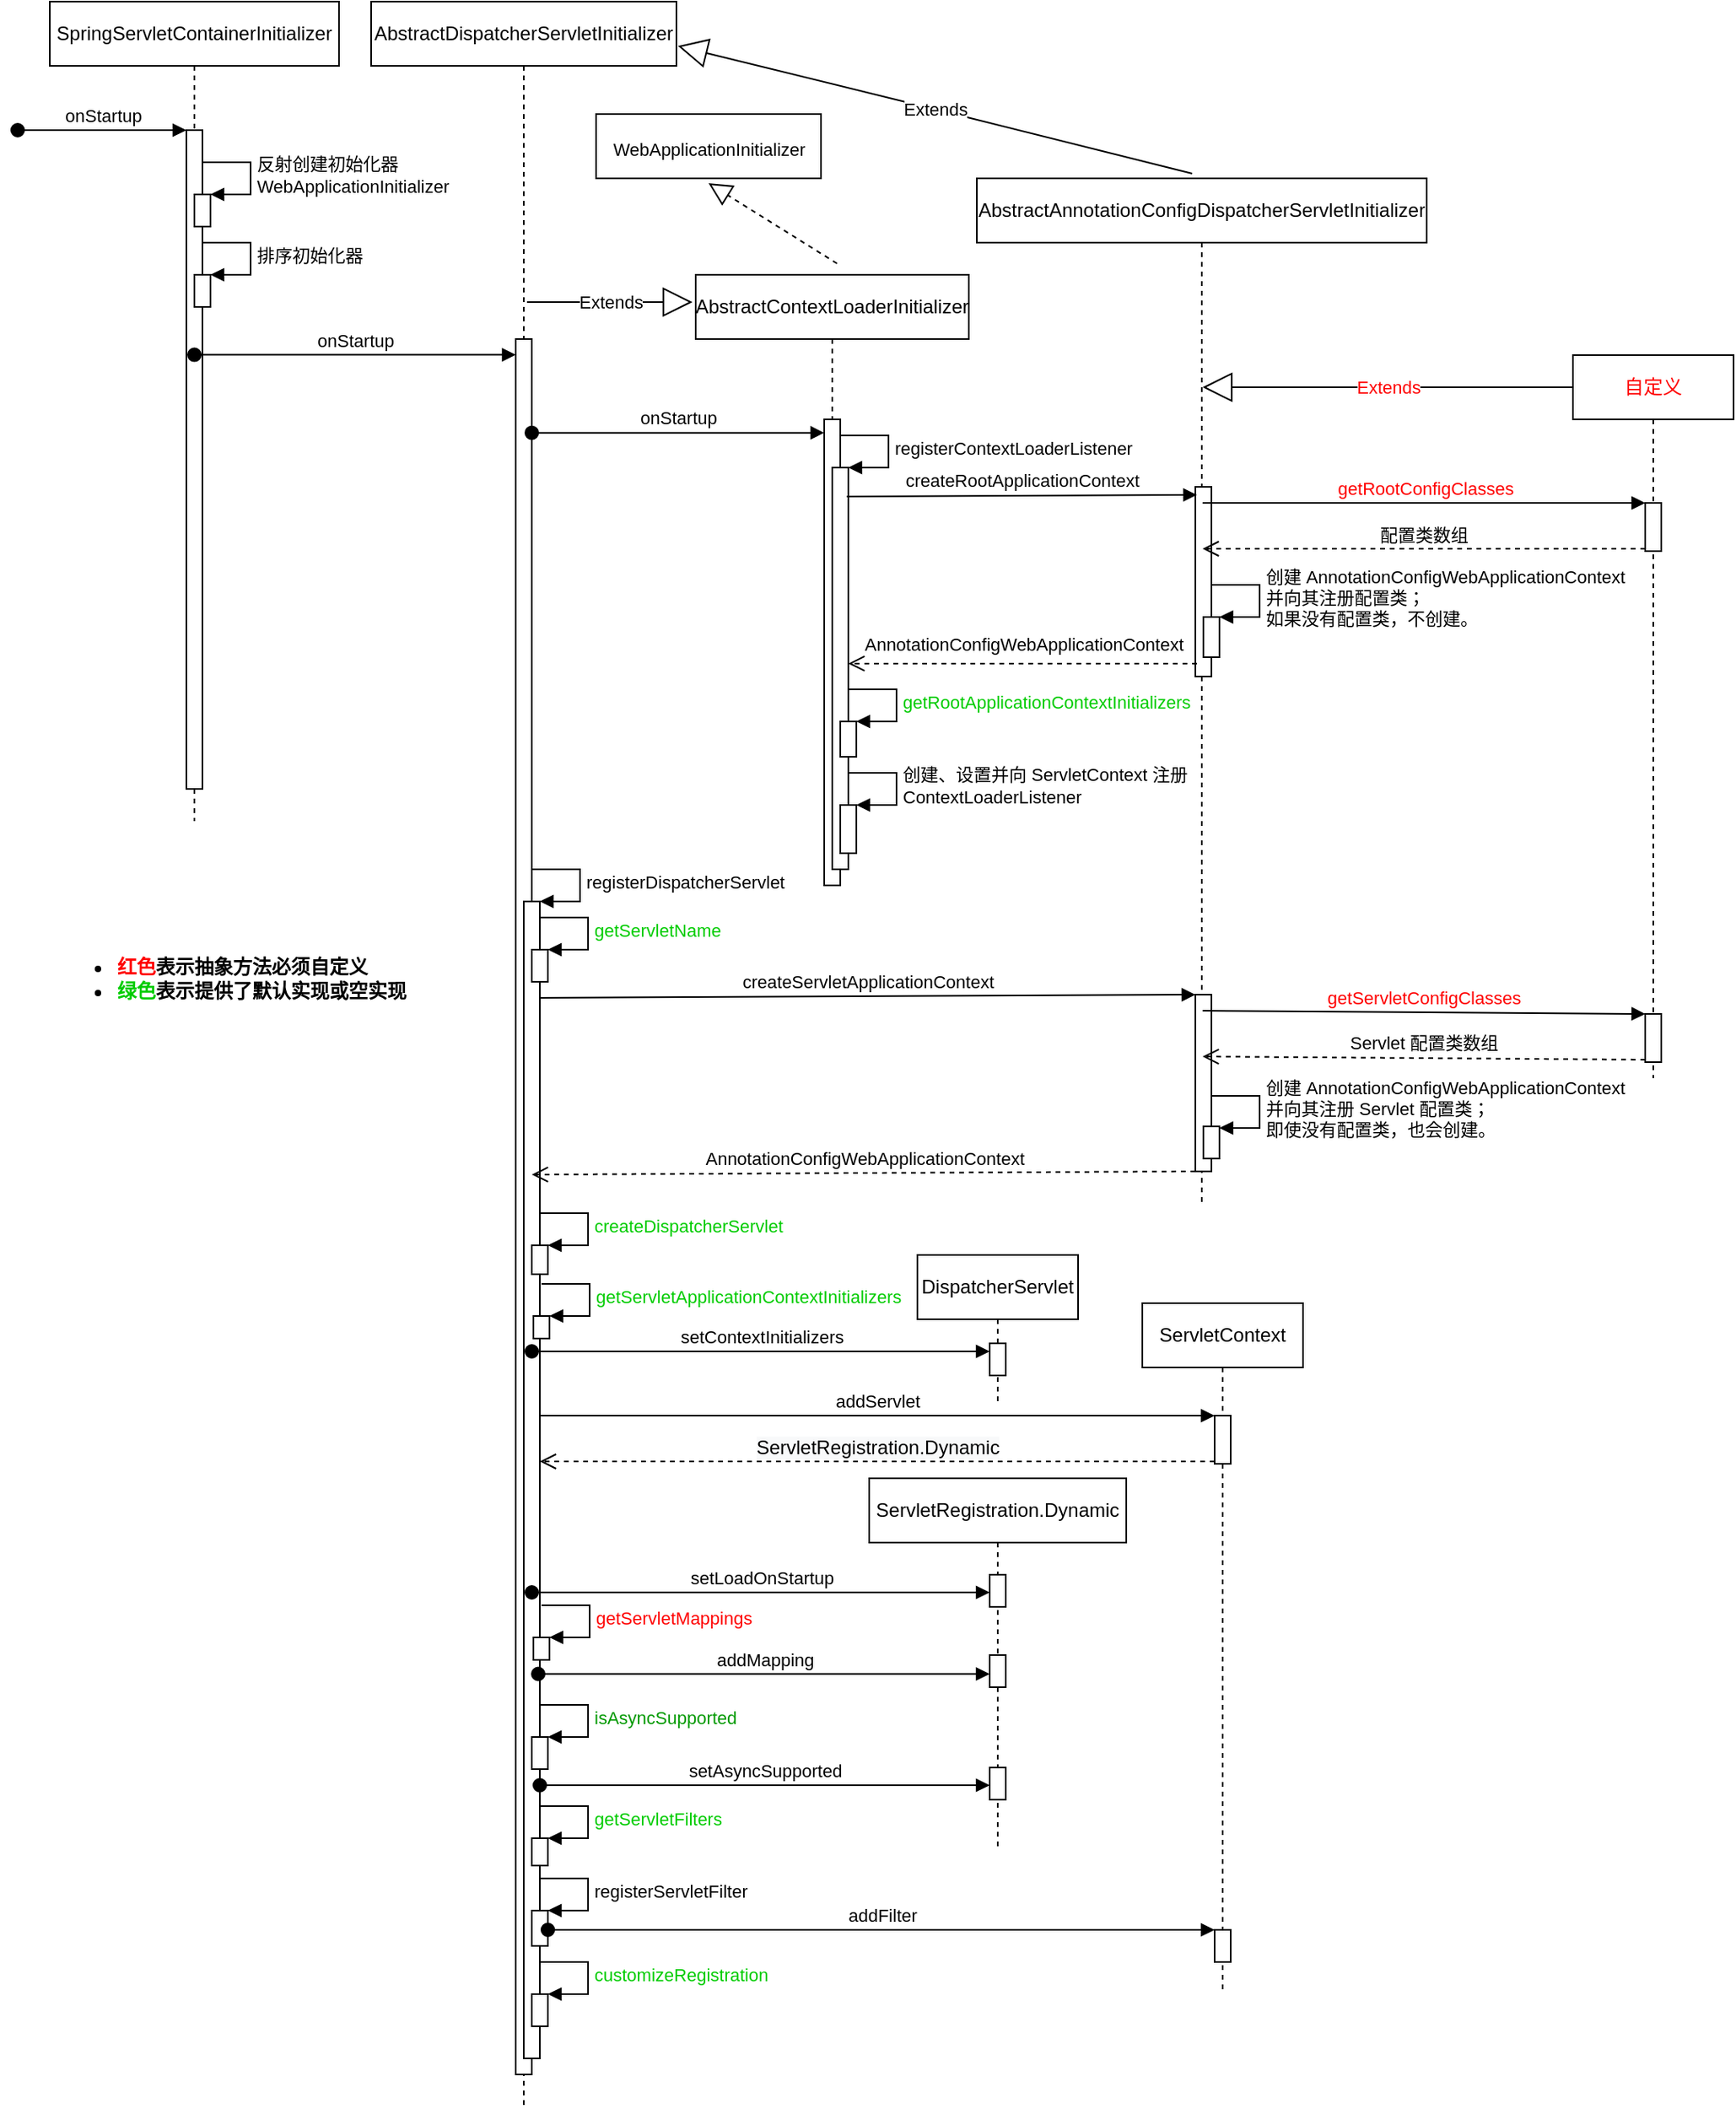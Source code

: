 <mxfile version="19.0.3" type="device"><diagram id="gr-QlPtTV0O7ZBV40Wtb" name="第 1 页"><mxGraphModel dx="942" dy="685" grid="1" gridSize="10" guides="1" tooltips="1" connect="1" arrows="1" fold="1" page="1" pageScale="1" pageWidth="827" pageHeight="1169" math="0" shadow="0"><root><mxCell id="0"/><mxCell id="1" parent="0"/><mxCell id="afPq-35f56I14CcNxfiK-1" value="SpringServletContainerInitializer" style="shape=umlLifeline;perimeter=lifelinePerimeter;whiteSpace=wrap;html=1;container=1;collapsible=0;recursiveResize=0;outlineConnect=0;" vertex="1" parent="1"><mxGeometry x="30" y="40" width="180" height="510" as="geometry"/></mxCell><mxCell id="afPq-35f56I14CcNxfiK-4" value="" style="html=1;points=[];perimeter=orthogonalPerimeter;" vertex="1" parent="afPq-35f56I14CcNxfiK-1"><mxGeometry x="85" y="80" width="10" height="410" as="geometry"/></mxCell><mxCell id="afPq-35f56I14CcNxfiK-5" value="onStartup" style="html=1;verticalAlign=bottom;startArrow=oval;endArrow=block;startSize=8;rounded=0;" edge="1" target="afPq-35f56I14CcNxfiK-4" parent="afPq-35f56I14CcNxfiK-1"><mxGeometry relative="1" as="geometry"><mxPoint x="-20" y="80" as="sourcePoint"/></mxGeometry></mxCell><mxCell id="afPq-35f56I14CcNxfiK-6" value="" style="html=1;points=[];perimeter=orthogonalPerimeter;" vertex="1" parent="afPq-35f56I14CcNxfiK-1"><mxGeometry x="90" y="120" width="10" height="20" as="geometry"/></mxCell><mxCell id="afPq-35f56I14CcNxfiK-7" value="反射创建初始化器&lt;br&gt;WebApplicationInitializer" style="edgeStyle=orthogonalEdgeStyle;html=1;align=left;spacingLeft=2;endArrow=block;rounded=0;entryX=1;entryY=0;" edge="1" target="afPq-35f56I14CcNxfiK-6" parent="afPq-35f56I14CcNxfiK-1"><mxGeometry relative="1" as="geometry"><mxPoint x="95" y="100" as="sourcePoint"/><Array as="points"><mxPoint x="125" y="100"/></Array></mxGeometry></mxCell><mxCell id="afPq-35f56I14CcNxfiK-8" value="" style="html=1;points=[];perimeter=orthogonalPerimeter;" vertex="1" parent="afPq-35f56I14CcNxfiK-1"><mxGeometry x="90" y="170" width="10" height="20" as="geometry"/></mxCell><mxCell id="afPq-35f56I14CcNxfiK-9" value="排序初始化器" style="edgeStyle=orthogonalEdgeStyle;html=1;align=left;spacingLeft=2;endArrow=block;rounded=0;entryX=1;entryY=0;" edge="1" target="afPq-35f56I14CcNxfiK-8" parent="afPq-35f56I14CcNxfiK-1"><mxGeometry relative="1" as="geometry"><mxPoint x="95" y="150" as="sourcePoint"/><Array as="points"><mxPoint x="125" y="150"/></Array></mxGeometry></mxCell><mxCell id="afPq-35f56I14CcNxfiK-3" value="AbstractDispatcherServletInitializer" style="shape=umlLifeline;perimeter=lifelinePerimeter;whiteSpace=wrap;html=1;container=1;collapsible=0;recursiveResize=0;outlineConnect=0;" vertex="1" parent="1"><mxGeometry x="230" y="40" width="190" height="1310" as="geometry"/></mxCell><mxCell id="afPq-35f56I14CcNxfiK-10" value="" style="html=1;points=[];perimeter=orthogonalPerimeter;" vertex="1" parent="afPq-35f56I14CcNxfiK-3"><mxGeometry x="90" y="210" width="10" height="1080" as="geometry"/></mxCell><mxCell id="afPq-35f56I14CcNxfiK-41" value="" style="html=1;points=[];perimeter=orthogonalPerimeter;" vertex="1" parent="afPq-35f56I14CcNxfiK-3"><mxGeometry x="95" y="560" width="10" height="720" as="geometry"/></mxCell><mxCell id="afPq-35f56I14CcNxfiK-42" value="registerDispatcherServlet" style="edgeStyle=orthogonalEdgeStyle;html=1;align=left;spacingLeft=2;endArrow=block;rounded=0;entryX=1;entryY=0;" edge="1" target="afPq-35f56I14CcNxfiK-41" parent="afPq-35f56I14CcNxfiK-3"><mxGeometry relative="1" as="geometry"><mxPoint x="100" y="540" as="sourcePoint"/><Array as="points"><mxPoint x="130" y="540"/></Array></mxGeometry></mxCell><mxCell id="afPq-35f56I14CcNxfiK-43" value="" style="html=1;points=[];perimeter=orthogonalPerimeter;" vertex="1" parent="afPq-35f56I14CcNxfiK-3"><mxGeometry x="100" y="590" width="10" height="20" as="geometry"/></mxCell><mxCell id="afPq-35f56I14CcNxfiK-44" value="&lt;font color=&quot;#00cc00&quot;&gt;getServletName&lt;/font&gt;" style="edgeStyle=orthogonalEdgeStyle;html=1;align=left;spacingLeft=2;endArrow=block;rounded=0;entryX=1;entryY=0;" edge="1" target="afPq-35f56I14CcNxfiK-43" parent="afPq-35f56I14CcNxfiK-3"><mxGeometry relative="1" as="geometry"><mxPoint x="105" y="570" as="sourcePoint"/><Array as="points"><mxPoint x="135" y="570"/></Array></mxGeometry></mxCell><mxCell id="afPq-35f56I14CcNxfiK-53" value="" style="html=1;points=[];perimeter=orthogonalPerimeter;fontColor=#000000;" vertex="1" parent="afPq-35f56I14CcNxfiK-3"><mxGeometry x="100" y="774" width="10" height="18" as="geometry"/></mxCell><mxCell id="afPq-35f56I14CcNxfiK-54" value="&lt;font color=&quot;#00cc00&quot;&gt;createDispatcherServlet&lt;/font&gt;" style="edgeStyle=orthogonalEdgeStyle;html=1;align=left;spacingLeft=2;endArrow=block;rounded=0;entryX=1;entryY=0;fontColor=#000000;" edge="1" target="afPq-35f56I14CcNxfiK-53" parent="afPq-35f56I14CcNxfiK-3"><mxGeometry relative="1" as="geometry"><mxPoint x="105" y="754" as="sourcePoint"/><Array as="points"><mxPoint x="135" y="754"/></Array></mxGeometry></mxCell><mxCell id="afPq-35f56I14CcNxfiK-55" value="" style="html=1;points=[];perimeter=orthogonalPerimeter;fontColor=#000000;" vertex="1" parent="afPq-35f56I14CcNxfiK-3"><mxGeometry x="101" y="818" width="10" height="14" as="geometry"/></mxCell><mxCell id="afPq-35f56I14CcNxfiK-56" value="&lt;font color=&quot;#00cc00&quot;&gt;getServletApplicationContextInitializers&lt;/font&gt;" style="edgeStyle=orthogonalEdgeStyle;html=1;align=left;spacingLeft=2;endArrow=block;rounded=0;entryX=1;entryY=0;fontColor=#000000;" edge="1" target="afPq-35f56I14CcNxfiK-55" parent="afPq-35f56I14CcNxfiK-3"><mxGeometry relative="1" as="geometry"><mxPoint x="106" y="798" as="sourcePoint"/><Array as="points"><mxPoint x="136" y="798"/></Array></mxGeometry></mxCell><mxCell id="afPq-35f56I14CcNxfiK-61" value="" style="html=1;points=[];perimeter=orthogonalPerimeter;fontColor=#000000;" vertex="1" parent="afPq-35f56I14CcNxfiK-3"><mxGeometry x="101" y="1018" width="10" height="14" as="geometry"/></mxCell><mxCell id="afPq-35f56I14CcNxfiK-62" value="&lt;font color=&quot;#ff0000&quot;&gt;getServletMappings&lt;/font&gt;" style="edgeStyle=orthogonalEdgeStyle;html=1;align=left;spacingLeft=2;endArrow=block;rounded=0;entryX=1;entryY=0;fontColor=#000000;" edge="1" target="afPq-35f56I14CcNxfiK-61" parent="afPq-35f56I14CcNxfiK-3"><mxGeometry relative="1" as="geometry"><mxPoint x="106" y="998" as="sourcePoint"/><Array as="points"><mxPoint x="136" y="998"/></Array></mxGeometry></mxCell><mxCell id="afPq-35f56I14CcNxfiK-70" value="" style="html=1;points=[];perimeter=orthogonalPerimeter;fontColor=#000000;" vertex="1" parent="afPq-35f56I14CcNxfiK-3"><mxGeometry x="100" y="1080" width="10" height="20" as="geometry"/></mxCell><mxCell id="afPq-35f56I14CcNxfiK-71" value="&lt;font color=&quot;#009900&quot;&gt;isAsyncSupported&lt;/font&gt;" style="edgeStyle=orthogonalEdgeStyle;html=1;align=left;spacingLeft=2;endArrow=block;rounded=0;entryX=1;entryY=0;fontColor=#000000;" edge="1" target="afPq-35f56I14CcNxfiK-70" parent="afPq-35f56I14CcNxfiK-3"><mxGeometry relative="1" as="geometry"><mxPoint x="105" y="1060" as="sourcePoint"/><Array as="points"><mxPoint x="135" y="1060"/></Array></mxGeometry></mxCell><mxCell id="afPq-35f56I14CcNxfiK-74" value="" style="html=1;points=[];perimeter=orthogonalPerimeter;fontColor=#000000;" vertex="1" parent="afPq-35f56I14CcNxfiK-3"><mxGeometry x="100" y="1143" width="10" height="17" as="geometry"/></mxCell><mxCell id="afPq-35f56I14CcNxfiK-75" value="&lt;font color=&quot;#00cc00&quot;&gt;getServletFilters&lt;/font&gt;" style="edgeStyle=orthogonalEdgeStyle;html=1;align=left;spacingLeft=2;endArrow=block;rounded=0;entryX=1;entryY=0;fontColor=#000000;" edge="1" target="afPq-35f56I14CcNxfiK-74" parent="afPq-35f56I14CcNxfiK-3"><mxGeometry relative="1" as="geometry"><mxPoint x="105" y="1123" as="sourcePoint"/><Array as="points"><mxPoint x="135" y="1123"/></Array></mxGeometry></mxCell><mxCell id="afPq-35f56I14CcNxfiK-76" value="" style="html=1;points=[];perimeter=orthogonalPerimeter;fontColor=#000000;" vertex="1" parent="afPq-35f56I14CcNxfiK-3"><mxGeometry x="100" y="1188" width="10" height="22" as="geometry"/></mxCell><mxCell id="afPq-35f56I14CcNxfiK-77" value="registerServletFilter" style="edgeStyle=orthogonalEdgeStyle;html=1;align=left;spacingLeft=2;endArrow=block;rounded=0;entryX=1;entryY=0;fontColor=#000000;" edge="1" target="afPq-35f56I14CcNxfiK-76" parent="afPq-35f56I14CcNxfiK-3"><mxGeometry relative="1" as="geometry"><mxPoint x="105" y="1168" as="sourcePoint"/><Array as="points"><mxPoint x="135" y="1168"/></Array></mxGeometry></mxCell><mxCell id="afPq-35f56I14CcNxfiK-78" value="" style="html=1;points=[];perimeter=orthogonalPerimeter;fontColor=#000000;" vertex="1" parent="afPq-35f56I14CcNxfiK-3"><mxGeometry x="100" y="1240" width="10" height="20" as="geometry"/></mxCell><mxCell id="afPq-35f56I14CcNxfiK-79" value="&lt;font color=&quot;#00cc00&quot;&gt;customizeRegistration&lt;/font&gt;" style="edgeStyle=orthogonalEdgeStyle;html=1;align=left;spacingLeft=2;endArrow=block;rounded=0;entryX=1;entryY=0;fontColor=#000000;" edge="1" target="afPq-35f56I14CcNxfiK-78" parent="afPq-35f56I14CcNxfiK-3"><mxGeometry relative="1" as="geometry"><mxPoint x="105" y="1220" as="sourcePoint"/><Array as="points"><mxPoint x="135" y="1220"/></Array></mxGeometry></mxCell><mxCell id="afPq-35f56I14CcNxfiK-11" value="onStartup" style="html=1;verticalAlign=bottom;startArrow=oval;endArrow=block;startSize=8;rounded=0;exitX=0.5;exitY=0.341;exitDx=0;exitDy=0;exitPerimeter=0;" edge="1" target="afPq-35f56I14CcNxfiK-10" parent="1" source="afPq-35f56I14CcNxfiK-4"><mxGeometry relative="1" as="geometry"><mxPoint x="305" y="260" as="sourcePoint"/></mxGeometry></mxCell><mxCell id="afPq-35f56I14CcNxfiK-13" value="AbstractContextLoaderInitializer" style="shape=umlLifeline;perimeter=lifelinePerimeter;whiteSpace=wrap;html=1;container=1;collapsible=0;recursiveResize=0;outlineConnect=0;" vertex="1" parent="1"><mxGeometry x="432" y="210" width="170" height="380" as="geometry"/></mxCell><mxCell id="afPq-35f56I14CcNxfiK-20" value="" style="html=1;points=[];perimeter=orthogonalPerimeter;" vertex="1" parent="afPq-35f56I14CcNxfiK-13"><mxGeometry x="80" y="90" width="10" height="290" as="geometry"/></mxCell><mxCell id="afPq-35f56I14CcNxfiK-23" value="" style="html=1;points=[];perimeter=orthogonalPerimeter;" vertex="1" parent="afPq-35f56I14CcNxfiK-13"><mxGeometry x="85" y="120" width="10" height="250" as="geometry"/></mxCell><mxCell id="afPq-35f56I14CcNxfiK-24" value="registerContextLoaderListener" style="edgeStyle=orthogonalEdgeStyle;html=1;align=left;spacingLeft=2;endArrow=block;rounded=0;entryX=1;entryY=0;" edge="1" target="afPq-35f56I14CcNxfiK-23" parent="afPq-35f56I14CcNxfiK-13"><mxGeometry relative="1" as="geometry"><mxPoint x="90" y="100" as="sourcePoint"/><Array as="points"><mxPoint x="120" y="100"/></Array></mxGeometry></mxCell><mxCell id="afPq-35f56I14CcNxfiK-39" value="" style="html=1;points=[];perimeter=orthogonalPerimeter;" vertex="1" parent="afPq-35f56I14CcNxfiK-13"><mxGeometry x="90" y="330" width="10" height="30" as="geometry"/></mxCell><mxCell id="afPq-35f56I14CcNxfiK-40" value="创建、设置并向 ServletContext 注册&lt;br&gt;ContextLoaderListener" style="edgeStyle=orthogonalEdgeStyle;html=1;align=left;spacingLeft=2;endArrow=block;rounded=0;entryX=1;entryY=0;" edge="1" target="afPq-35f56I14CcNxfiK-39" parent="afPq-35f56I14CcNxfiK-13"><mxGeometry relative="1" as="geometry"><mxPoint x="95" y="310" as="sourcePoint"/><Array as="points"><mxPoint x="125" y="310"/></Array></mxGeometry></mxCell><mxCell id="afPq-35f56I14CcNxfiK-105" value="" style="html=1;points=[];perimeter=orthogonalPerimeter;fontSize=18;fontColor=#000000;" vertex="1" parent="afPq-35f56I14CcNxfiK-13"><mxGeometry x="90" y="278" width="10" height="22" as="geometry"/></mxCell><mxCell id="afPq-35f56I14CcNxfiK-106" value="&lt;font color=&quot;#00cc00&quot;&gt;getRootApplicationContextInitializers&lt;/font&gt;" style="edgeStyle=orthogonalEdgeStyle;html=1;align=left;spacingLeft=2;endArrow=block;rounded=0;entryX=1;entryY=0;fontSize=11;fontColor=#000000;" edge="1" target="afPq-35f56I14CcNxfiK-105" parent="afPq-35f56I14CcNxfiK-13"><mxGeometry relative="1" as="geometry"><mxPoint x="95" y="258" as="sourcePoint"/><Array as="points"><mxPoint x="125" y="258"/></Array></mxGeometry></mxCell><mxCell id="afPq-35f56I14CcNxfiK-21" value="onStartup" style="html=1;verticalAlign=bottom;startArrow=oval;endArrow=block;startSize=8;rounded=0;exitX=1;exitY=0.054;exitDx=0;exitDy=0;exitPerimeter=0;" edge="1" target="afPq-35f56I14CcNxfiK-20" parent="1" source="afPq-35f56I14CcNxfiK-10"><mxGeometry relative="1" as="geometry"><mxPoint x="350" y="270" as="sourcePoint"/></mxGeometry></mxCell><mxCell id="afPq-35f56I14CcNxfiK-25" value="AbstractAnnotationConfigDispatcherServletInitializer" style="shape=umlLifeline;perimeter=lifelinePerimeter;whiteSpace=wrap;html=1;container=1;collapsible=0;recursiveResize=0;outlineConnect=0;" vertex="1" parent="1"><mxGeometry x="607" y="150" width="280" height="640" as="geometry"/></mxCell><mxCell id="afPq-35f56I14CcNxfiK-35" value="创建 AnnotationConfigWebApplicationContext&lt;br&gt;并向其注册配置类；&lt;br&gt;如果没有配置类，不创建。" style="edgeStyle=orthogonalEdgeStyle;html=1;align=left;spacingLeft=2;endArrow=block;rounded=0;entryX=1;entryY=0;" edge="1" target="afPq-35f56I14CcNxfiK-34" parent="afPq-35f56I14CcNxfiK-25"><mxGeometry relative="1" as="geometry"><mxPoint x="146" y="253" as="sourcePoint"/><Array as="points"><mxPoint x="176" y="253"/></Array></mxGeometry></mxCell><mxCell id="afPq-35f56I14CcNxfiK-36" value="" style="html=1;points=[];perimeter=orthogonalPerimeter;" vertex="1" parent="afPq-35f56I14CcNxfiK-25"><mxGeometry x="136" y="192" width="10" height="118" as="geometry"/></mxCell><mxCell id="afPq-35f56I14CcNxfiK-34" value="" style="html=1;points=[];perimeter=orthogonalPerimeter;" vertex="1" parent="afPq-35f56I14CcNxfiK-25"><mxGeometry x="141" y="273" width="10" height="25" as="geometry"/></mxCell><mxCell id="afPq-35f56I14CcNxfiK-45" value="" style="html=1;points=[];perimeter=orthogonalPerimeter;fontColor=#000000;" vertex="1" parent="afPq-35f56I14CcNxfiK-25"><mxGeometry x="136" y="508" width="10" height="110" as="geometry"/></mxCell><mxCell id="afPq-35f56I14CcNxfiK-51" value="" style="html=1;points=[];perimeter=orthogonalPerimeter;fontColor=#000000;" vertex="1" parent="afPq-35f56I14CcNxfiK-25"><mxGeometry x="141" y="590" width="10" height="20" as="geometry"/></mxCell><mxCell id="afPq-35f56I14CcNxfiK-52" value="创建 AnnotationConfigWebApplicationContext&lt;br&gt;并向其注册&amp;nbsp;Servlet&amp;nbsp;配置类；&lt;br&gt;即使没有配置类，也会创建。" style="edgeStyle=orthogonalEdgeStyle;html=1;align=left;spacingLeft=2;endArrow=block;rounded=0;entryX=1;entryY=0;fontColor=#000000;" edge="1" parent="afPq-35f56I14CcNxfiK-25"><mxGeometry relative="1" as="geometry"><mxPoint x="146" y="571" as="sourcePoint"/><Array as="points"><mxPoint x="176" y="571"/></Array><mxPoint x="151" y="591" as="targetPoint"/></mxGeometry></mxCell><mxCell id="afPq-35f56I14CcNxfiK-27" value="createRootApplicationContext" style="html=1;verticalAlign=bottom;endArrow=block;entryX=0.1;entryY=0.042;rounded=0;exitX=0.9;exitY=0.072;exitDx=0;exitDy=0;exitPerimeter=0;entryDx=0;entryDy=0;entryPerimeter=0;" edge="1" target="afPq-35f56I14CcNxfiK-36" parent="1" source="afPq-35f56I14CcNxfiK-23"><mxGeometry relative="1" as="geometry"><mxPoint x="545" y="350" as="sourcePoint"/><mxPoint x="733" y="350" as="targetPoint"/></mxGeometry></mxCell><mxCell id="afPq-35f56I14CcNxfiK-28" value="&lt;span style=&quot;text-align: left;&quot;&gt;AnnotationConfigWebApplicationContext&lt;/span&gt;" style="html=1;verticalAlign=bottom;endArrow=open;dashed=1;endSize=8;exitX=0.1;exitY=0.932;rounded=0;exitDx=0;exitDy=0;exitPerimeter=0;" edge="1" source="afPq-35f56I14CcNxfiK-36" parent="1" target="afPq-35f56I14CcNxfiK-23"><mxGeometry y="-3" relative="1" as="geometry"><mxPoint x="620" y="406" as="targetPoint"/><mxPoint x="733" y="453.5" as="sourcePoint"/><mxPoint as="offset"/></mxGeometry></mxCell><mxCell id="afPq-35f56I14CcNxfiK-30" value="自定义" style="shape=umlLifeline;perimeter=lifelinePerimeter;whiteSpace=wrap;html=1;container=1;collapsible=0;recursiveResize=0;outlineConnect=0;fontColor=#FF0000;" vertex="1" parent="1"><mxGeometry x="978" y="260" width="100" height="450" as="geometry"/></mxCell><mxCell id="afPq-35f56I14CcNxfiK-31" value="" style="html=1;points=[];perimeter=orthogonalPerimeter;" vertex="1" parent="afPq-35f56I14CcNxfiK-30"><mxGeometry x="45" y="92" width="10" height="30" as="geometry"/></mxCell><mxCell id="afPq-35f56I14CcNxfiK-48" value="" style="html=1;points=[];perimeter=orthogonalPerimeter;fontColor=#000000;" vertex="1" parent="afPq-35f56I14CcNxfiK-30"><mxGeometry x="45" y="410" width="10" height="30" as="geometry"/></mxCell><mxCell id="afPq-35f56I14CcNxfiK-46" value="createServletApplicationContext" style="html=1;verticalAlign=bottom;endArrow=block;entryX=0;entryY=0;rounded=0;fontColor=#000000;" edge="1" target="afPq-35f56I14CcNxfiK-45" parent="1"><mxGeometry relative="1" as="geometry"><mxPoint x="335" y="660" as="sourcePoint"/></mxGeometry></mxCell><mxCell id="afPq-35f56I14CcNxfiK-49" value="&lt;font color=&quot;#ff0000&quot;&gt;getServletConfigClasses&lt;/font&gt;" style="html=1;verticalAlign=bottom;endArrow=block;entryX=0;entryY=0;rounded=0;fontColor=#000000;" edge="1" target="afPq-35f56I14CcNxfiK-48" parent="1"><mxGeometry relative="1" as="geometry"><mxPoint x="747.5" y="668" as="sourcePoint"/></mxGeometry></mxCell><mxCell id="afPq-35f56I14CcNxfiK-50" value="&lt;span style=&quot;text-align: left;&quot;&gt;Servlet&amp;nbsp;配置类数组&lt;/span&gt;" style="html=1;verticalAlign=bottom;endArrow=open;dashed=1;endSize=8;exitX=0;exitY=0.95;rounded=0;fontColor=#000000;" edge="1" source="afPq-35f56I14CcNxfiK-48" parent="1"><mxGeometry relative="1" as="geometry"><mxPoint x="747.5" y="696.5" as="targetPoint"/></mxGeometry></mxCell><mxCell id="afPq-35f56I14CcNxfiK-47" value="&lt;span style=&quot;text-align: left;&quot;&gt;AnnotationConfigWebApplicationContext&lt;/span&gt;" style="html=1;verticalAlign=bottom;endArrow=open;dashed=1;endSize=8;rounded=0;fontColor=#000000;" edge="1" source="afPq-35f56I14CcNxfiK-45" parent="1"><mxGeometry relative="1" as="geometry"><mxPoint x="330" y="770" as="targetPoint"/><mxPoint x="730" y="766" as="sourcePoint"/></mxGeometry></mxCell><mxCell id="afPq-35f56I14CcNxfiK-63" value="ServletRegistration.Dynamic" style="shape=umlLifeline;perimeter=lifelinePerimeter;whiteSpace=wrap;html=1;container=1;collapsible=0;recursiveResize=0;outlineConnect=0;fontColor=#000000;" vertex="1" parent="1"><mxGeometry x="540" y="959" width="160" height="230" as="geometry"/></mxCell><mxCell id="afPq-35f56I14CcNxfiK-66" value="" style="html=1;points=[];perimeter=orthogonalPerimeter;fontColor=#000000;" vertex="1" parent="afPq-35f56I14CcNxfiK-63"><mxGeometry x="75" y="60" width="10" height="20" as="geometry"/></mxCell><mxCell id="afPq-35f56I14CcNxfiK-68" value="" style="html=1;points=[];perimeter=orthogonalPerimeter;fontColor=#000000;" vertex="1" parent="afPq-35f56I14CcNxfiK-63"><mxGeometry x="75" y="110" width="10" height="20" as="geometry"/></mxCell><mxCell id="afPq-35f56I14CcNxfiK-72" value="" style="html=1;points=[];perimeter=orthogonalPerimeter;fontColor=#000000;" vertex="1" parent="afPq-35f56I14CcNxfiK-63"><mxGeometry x="75" y="180" width="10" height="20" as="geometry"/></mxCell><mxCell id="afPq-35f56I14CcNxfiK-67" value="setLoadOnStartup" style="html=1;verticalAlign=bottom;startArrow=oval;endArrow=block;startSize=8;rounded=0;fontColor=#000000;" edge="1" target="afPq-35f56I14CcNxfiK-66" parent="1"><mxGeometry relative="1" as="geometry"><mxPoint x="330" y="1030" as="sourcePoint"/></mxGeometry></mxCell><mxCell id="afPq-35f56I14CcNxfiK-69" value="addMapping" style="html=1;verticalAlign=bottom;startArrow=oval;endArrow=block;startSize=8;rounded=0;fontColor=#000000;exitX=0.9;exitY=0.775;exitDx=0;exitDy=0;exitPerimeter=0;" edge="1" target="afPq-35f56I14CcNxfiK-68" parent="1"><mxGeometry relative="1" as="geometry"><mxPoint x="334" y="1080.75" as="sourcePoint"/></mxGeometry></mxCell><mxCell id="afPq-35f56I14CcNxfiK-73" value="setAsyncSupported" style="html=1;verticalAlign=bottom;startArrow=oval;endArrow=block;startSize=8;rounded=0;fontColor=#000000;" edge="1" target="afPq-35f56I14CcNxfiK-72" parent="1"><mxGeometry relative="1" as="geometry"><mxPoint x="335" y="1150" as="sourcePoint"/></mxGeometry></mxCell><mxCell id="afPq-35f56I14CcNxfiK-80" value="DispatcherServlet" style="shape=umlLifeline;perimeter=lifelinePerimeter;whiteSpace=wrap;html=1;container=1;collapsible=0;recursiveResize=0;outlineConnect=0;fontColor=#000000;" vertex="1" parent="1"><mxGeometry x="570" y="820" width="100" height="93" as="geometry"/></mxCell><mxCell id="afPq-35f56I14CcNxfiK-85" value="" style="html=1;points=[];perimeter=orthogonalPerimeter;fontColor=#000000;" vertex="1" parent="afPq-35f56I14CcNxfiK-80"><mxGeometry x="45" y="55" width="10" height="20" as="geometry"/></mxCell><mxCell id="afPq-35f56I14CcNxfiK-86" value="setContextInitializers" style="html=1;verticalAlign=bottom;startArrow=oval;endArrow=block;startSize=8;rounded=0;fontColor=#000000;" edge="1" target="afPq-35f56I14CcNxfiK-85" parent="1"><mxGeometry relative="1" as="geometry"><mxPoint x="330" y="880" as="sourcePoint"/></mxGeometry></mxCell><mxCell id="afPq-35f56I14CcNxfiK-92" value="&lt;span style=&quot;font-size: 12px; background-color: rgb(248, 249, 250);&quot;&gt;ServletRegistration.Dynamic&lt;/span&gt;" style="html=1;verticalAlign=bottom;endArrow=open;dashed=1;endSize=8;exitX=0;exitY=0.95;rounded=0;fontColor=#000000;" edge="1" source="afPq-35f56I14CcNxfiK-90" parent="1"><mxGeometry relative="1" as="geometry"><mxPoint x="335" y="948.5" as="targetPoint"/></mxGeometry></mxCell><mxCell id="afPq-35f56I14CcNxfiK-91" value="addServlet" style="html=1;verticalAlign=bottom;endArrow=block;entryX=0;entryY=0;rounded=0;fontColor=#000000;" edge="1" target="afPq-35f56I14CcNxfiK-90" parent="1"><mxGeometry relative="1" as="geometry"><mxPoint x="335" y="920" as="sourcePoint"/></mxGeometry></mxCell><mxCell id="afPq-35f56I14CcNxfiK-94" value="addFilter" style="html=1;verticalAlign=bottom;startArrow=oval;endArrow=block;startSize=8;rounded=0;fontColor=#000000;" edge="1" target="afPq-35f56I14CcNxfiK-93" parent="1" source="afPq-35f56I14CcNxfiK-76"><mxGeometry relative="1" as="geometry"><mxPoint x="695" y="1220" as="sourcePoint"/></mxGeometry></mxCell><mxCell id="afPq-35f56I14CcNxfiK-97" value="Extends" style="endArrow=block;endSize=16;endFill=0;html=1;rounded=0;fontColor=#FF0000;" edge="1" parent="1"><mxGeometry width="160" relative="1" as="geometry"><mxPoint x="978.5" y="280" as="sourcePoint"/><mxPoint x="747.5" y="280" as="targetPoint"/><Array as="points"><mxPoint x="869" y="280"/></Array></mxGeometry></mxCell><mxCell id="afPq-35f56I14CcNxfiK-98" value="Extends" style="endArrow=block;endSize=16;endFill=0;html=1;rounded=0;fontColor=#000000;entryX=1;entryY=0.016;entryDx=0;entryDy=0;entryPerimeter=0;" edge="1" parent="1"><mxGeometry width="160" relative="1" as="geometry"><mxPoint x="741" y="147" as="sourcePoint"/><mxPoint x="421" y="67.64" as="targetPoint"/><Array as="points"><mxPoint x="581" y="107"/></Array></mxGeometry></mxCell><mxCell id="afPq-35f56I14CcNxfiK-99" value="Extends" style="endArrow=block;endSize=16;endFill=0;html=1;rounded=0;fontColor=#000000;" edge="1" parent="1"><mxGeometry width="160" relative="1" as="geometry"><mxPoint x="327" y="227" as="sourcePoint"/><mxPoint x="430" y="227" as="targetPoint"/><Array as="points"><mxPoint x="353" y="227"/></Array></mxGeometry></mxCell><mxCell id="afPq-35f56I14CcNxfiK-32" value="&lt;font color=&quot;#ff0000&quot;&gt;getRootConfigClasses&lt;/font&gt;" style="html=1;verticalAlign=bottom;endArrow=block;entryX=0;entryY=0;rounded=0;" edge="1" target="afPq-35f56I14CcNxfiK-31" parent="1"><mxGeometry relative="1" as="geometry"><mxPoint x="747.5" y="352" as="sourcePoint"/></mxGeometry></mxCell><mxCell id="afPq-35f56I14CcNxfiK-33" value="配置类数组" style="html=1;verticalAlign=bottom;endArrow=open;dashed=1;endSize=8;exitX=0;exitY=0.95;rounded=0;" edge="1" source="afPq-35f56I14CcNxfiK-31" parent="1"><mxGeometry relative="1" as="geometry"><mxPoint x="747.5" y="380.5" as="targetPoint"/></mxGeometry></mxCell><mxCell id="afPq-35f56I14CcNxfiK-87" value="ServletContext" style="shape=umlLifeline;perimeter=lifelinePerimeter;whiteSpace=wrap;html=1;container=1;collapsible=0;recursiveResize=0;outlineConnect=0;fontColor=#000000;" vertex="1" parent="1"><mxGeometry x="710" y="850" width="100" height="430" as="geometry"/></mxCell><mxCell id="afPq-35f56I14CcNxfiK-90" value="" style="html=1;points=[];perimeter=orthogonalPerimeter;fontColor=#000000;" vertex="1" parent="afPq-35f56I14CcNxfiK-87"><mxGeometry x="45" y="70" width="10" height="30" as="geometry"/></mxCell><mxCell id="afPq-35f56I14CcNxfiK-93" value="" style="html=1;points=[];perimeter=orthogonalPerimeter;fontColor=#000000;" vertex="1" parent="afPq-35f56I14CcNxfiK-87"><mxGeometry x="45" y="390" width="10" height="20" as="geometry"/></mxCell><mxCell id="afPq-35f56I14CcNxfiK-100" value="&lt;p style=&quot;font-size: 18px;&quot;&gt;&lt;/p&gt;&lt;ul&gt;&lt;li&gt;&lt;b&gt;&lt;font color=&quot;#ff0000&quot;&gt;红色&lt;/font&gt;表示抽象方法必须自定义&lt;/b&gt;&lt;/li&gt;&lt;li&gt;&lt;b&gt;&lt;font color=&quot;#00cc00&quot;&gt;绿色&lt;/font&gt;表示提供了默认实现或空实现&lt;/b&gt;&lt;/li&gt;&lt;/ul&gt;&lt;p&gt;&lt;/p&gt;" style="text;html=1;strokeColor=none;fillColor=none;align=left;verticalAlign=middle;whiteSpace=wrap;rounded=0;fontColor=#000000;" vertex="1" parent="1"><mxGeometry x="30" y="630" width="280" height="30" as="geometry"/></mxCell><mxCell id="afPq-35f56I14CcNxfiK-102" value="" style="endArrow=block;dashed=1;endFill=0;endSize=12;html=1;rounded=0;fontSize=18;fontColor=#00CC00;entryX=0.5;entryY=1;entryDx=0;entryDy=0;" edge="1" parent="1"><mxGeometry width="160" relative="1" as="geometry"><mxPoint x="520" y="203" as="sourcePoint"/><mxPoint x="440" y="153" as="targetPoint"/></mxGeometry></mxCell><mxCell id="afPq-35f56I14CcNxfiK-103" value="&lt;span style=&quot;color: rgb(0, 0, 0); font-size: 11px; text-align: left; background-color: rgb(255, 255, 255);&quot;&gt;WebApplicationInitializer&lt;/span&gt;" style="html=1;fontSize=18;fontColor=#00CC00;" vertex="1" parent="1"><mxGeometry x="370" y="110" width="140" height="40" as="geometry"/></mxCell></root></mxGraphModel></diagram></mxfile>